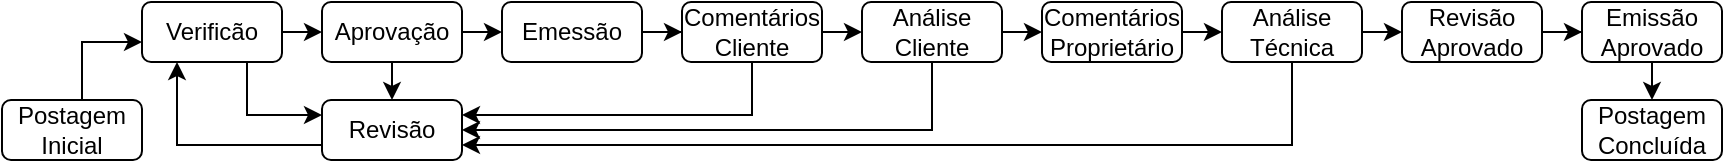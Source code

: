 <mxfile version="28.2.5">
  <diagram name="Página-1" id="5s2oXnH0Cc8e8BEYJKZX">
    <mxGraphModel dx="1139" dy="1738" grid="1" gridSize="10" guides="1" tooltips="1" connect="1" arrows="1" fold="1" page="1" pageScale="1" pageWidth="827" pageHeight="1169" math="0" shadow="0">
      <root>
        <mxCell id="0" />
        <mxCell id="1" parent="0" />
        <mxCell id="rPUSW20Cw1H4MXpb6hYK-1" value="" style="edgeStyle=orthogonalEdgeStyle;rounded=0;orthogonalLoop=1;jettySize=auto;html=1;fontFamily=Helvetica;fontSize=12;fontColor=default;" parent="1" source="rPUSW20Cw1H4MXpb6hYK-2" target="rPUSW20Cw1H4MXpb6hYK-7" edge="1">
          <mxGeometry relative="1" as="geometry">
            <Array as="points">
              <mxPoint x="40" y="-1130" />
            </Array>
          </mxGeometry>
        </mxCell>
        <mxCell id="rPUSW20Cw1H4MXpb6hYK-2" value="Postagem Inicial" style="whiteSpace=wrap;html=1;aspect=fixed;align=center;verticalAlign=middle;fontFamily=Helvetica;fontSize=12;fillColor=none;rounded=1;glass=0;rotation=0;" parent="1" vertex="1">
          <mxGeometry y="-1101" width="70" height="30" as="geometry" />
        </mxCell>
        <mxCell id="rPUSW20Cw1H4MXpb6hYK-3" style="edgeStyle=orthogonalEdgeStyle;rounded=0;orthogonalLoop=1;jettySize=auto;html=1;exitX=0;exitY=0.75;exitDx=0;exitDy=0;entryX=0.25;entryY=1;entryDx=0;entryDy=0;" parent="1" source="rPUSW20Cw1H4MXpb6hYK-4" target="rPUSW20Cw1H4MXpb6hYK-7" edge="1">
          <mxGeometry relative="1" as="geometry" />
        </mxCell>
        <mxCell id="rPUSW20Cw1H4MXpb6hYK-4" value="Revisão" style="whiteSpace=wrap;html=1;aspect=fixed;align=center;verticalAlign=middle;fontFamily=Helvetica;fontSize=12;fillColor=none;rounded=1;glass=0;rotation=0;" parent="1" vertex="1">
          <mxGeometry x="160" y="-1101" width="70" height="30" as="geometry" />
        </mxCell>
        <mxCell id="rPUSW20Cw1H4MXpb6hYK-5" style="edgeStyle=orthogonalEdgeStyle;rounded=0;orthogonalLoop=1;jettySize=auto;html=1;exitX=0.75;exitY=1;exitDx=0;exitDy=0;entryX=0;entryY=0.25;entryDx=0;entryDy=0;" parent="1" source="rPUSW20Cw1H4MXpb6hYK-7" target="rPUSW20Cw1H4MXpb6hYK-4" edge="1">
          <mxGeometry relative="1" as="geometry" />
        </mxCell>
        <mxCell id="rPUSW20Cw1H4MXpb6hYK-6" style="edgeStyle=orthogonalEdgeStyle;rounded=0;orthogonalLoop=1;jettySize=auto;html=1;exitX=1;exitY=0.5;exitDx=0;exitDy=0;entryX=0;entryY=0.5;entryDx=0;entryDy=0;" parent="1" source="rPUSW20Cw1H4MXpb6hYK-7" target="rPUSW20Cw1H4MXpb6hYK-10" edge="1">
          <mxGeometry relative="1" as="geometry" />
        </mxCell>
        <mxCell id="rPUSW20Cw1H4MXpb6hYK-7" value="Verificão" style="whiteSpace=wrap;html=1;aspect=fixed;align=center;verticalAlign=middle;fontFamily=Helvetica;fontSize=12;fillColor=none;rounded=1;glass=0;rotation=0;" parent="1" vertex="1">
          <mxGeometry x="70" y="-1150" width="70" height="30" as="geometry" />
        </mxCell>
        <mxCell id="rPUSW20Cw1H4MXpb6hYK-8" style="edgeStyle=orthogonalEdgeStyle;rounded=0;orthogonalLoop=1;jettySize=auto;html=1;exitX=0.5;exitY=1;exitDx=0;exitDy=0;entryX=0.5;entryY=0;entryDx=0;entryDy=0;" parent="1" source="rPUSW20Cw1H4MXpb6hYK-10" target="rPUSW20Cw1H4MXpb6hYK-4" edge="1">
          <mxGeometry relative="1" as="geometry" />
        </mxCell>
        <mxCell id="rPUSW20Cw1H4MXpb6hYK-9" style="edgeStyle=orthogonalEdgeStyle;rounded=0;orthogonalLoop=1;jettySize=auto;html=1;exitX=1;exitY=0.5;exitDx=0;exitDy=0;entryX=0;entryY=0.5;entryDx=0;entryDy=0;" parent="1" source="rPUSW20Cw1H4MXpb6hYK-10" target="rPUSW20Cw1H4MXpb6hYK-12" edge="1">
          <mxGeometry relative="1" as="geometry" />
        </mxCell>
        <mxCell id="rPUSW20Cw1H4MXpb6hYK-10" value="Aprovação" style="whiteSpace=wrap;html=1;aspect=fixed;align=center;verticalAlign=middle;fontFamily=Helvetica;fontSize=12;fillColor=none;rounded=1;glass=0;rotation=0;" parent="1" vertex="1">
          <mxGeometry x="160" y="-1150" width="70" height="30" as="geometry" />
        </mxCell>
        <mxCell id="rPUSW20Cw1H4MXpb6hYK-11" style="edgeStyle=orthogonalEdgeStyle;rounded=0;orthogonalLoop=1;jettySize=auto;html=1;exitX=1;exitY=0.5;exitDx=0;exitDy=0;" parent="1" source="rPUSW20Cw1H4MXpb6hYK-12" target="rPUSW20Cw1H4MXpb6hYK-15" edge="1">
          <mxGeometry relative="1" as="geometry" />
        </mxCell>
        <mxCell id="rPUSW20Cw1H4MXpb6hYK-12" value="Emessão" style="whiteSpace=wrap;html=1;aspect=fixed;align=center;verticalAlign=middle;fontFamily=Helvetica;fontSize=12;fillColor=none;rounded=1;glass=0;rotation=0;" parent="1" vertex="1">
          <mxGeometry x="250" y="-1150" width="70" height="30" as="geometry" />
        </mxCell>
        <mxCell id="rPUSW20Cw1H4MXpb6hYK-13" style="edgeStyle=orthogonalEdgeStyle;rounded=0;orthogonalLoop=1;jettySize=auto;html=1;exitX=0.5;exitY=1;exitDx=0;exitDy=0;entryX=1;entryY=0.25;entryDx=0;entryDy=0;fontFamily=Helvetica;fontSize=12;fontColor=default;" parent="1" source="rPUSW20Cw1H4MXpb6hYK-15" target="rPUSW20Cw1H4MXpb6hYK-4" edge="1">
          <mxGeometry relative="1" as="geometry" />
        </mxCell>
        <mxCell id="rPUSW20Cw1H4MXpb6hYK-14" style="edgeStyle=orthogonalEdgeStyle;rounded=0;orthogonalLoop=1;jettySize=auto;html=1;exitX=1;exitY=0.5;exitDx=0;exitDy=0;entryX=0;entryY=0.5;entryDx=0;entryDy=0;" parent="1" source="rPUSW20Cw1H4MXpb6hYK-15" target="rPUSW20Cw1H4MXpb6hYK-18" edge="1">
          <mxGeometry relative="1" as="geometry" />
        </mxCell>
        <mxCell id="rPUSW20Cw1H4MXpb6hYK-15" value="Comentários Cliente" style="whiteSpace=wrap;html=1;aspect=fixed;align=center;verticalAlign=middle;fontFamily=Helvetica;fontSize=12;fillColor=none;rounded=1;glass=0;rotation=0;" parent="1" vertex="1">
          <mxGeometry x="340" y="-1150" width="70" height="30" as="geometry" />
        </mxCell>
        <mxCell id="rPUSW20Cw1H4MXpb6hYK-16" style="edgeStyle=orthogonalEdgeStyle;rounded=0;orthogonalLoop=1;jettySize=auto;html=1;exitX=0.5;exitY=1;exitDx=0;exitDy=0;entryX=1;entryY=0.5;entryDx=0;entryDy=0;fontFamily=Helvetica;fontSize=12;fontColor=default;" parent="1" source="rPUSW20Cw1H4MXpb6hYK-18" target="rPUSW20Cw1H4MXpb6hYK-4" edge="1">
          <mxGeometry relative="1" as="geometry" />
        </mxCell>
        <mxCell id="rPUSW20Cw1H4MXpb6hYK-17" style="edgeStyle=orthogonalEdgeStyle;rounded=0;orthogonalLoop=1;jettySize=auto;html=1;exitX=1;exitY=0.5;exitDx=0;exitDy=0;entryX=0;entryY=0.5;entryDx=0;entryDy=0;" parent="1" source="rPUSW20Cw1H4MXpb6hYK-18" target="rPUSW20Cw1H4MXpb6hYK-20" edge="1">
          <mxGeometry relative="1" as="geometry" />
        </mxCell>
        <mxCell id="rPUSW20Cw1H4MXpb6hYK-18" value="Análise Cliente" style="whiteSpace=wrap;html=1;aspect=fixed;align=center;verticalAlign=middle;fontFamily=Helvetica;fontSize=12;fillColor=none;rounded=1;glass=0;rotation=0;" parent="1" vertex="1">
          <mxGeometry x="430" y="-1150" width="70" height="30" as="geometry" />
        </mxCell>
        <mxCell id="rPUSW20Cw1H4MXpb6hYK-19" style="edgeStyle=orthogonalEdgeStyle;rounded=0;orthogonalLoop=1;jettySize=auto;html=1;exitX=1;exitY=0.5;exitDx=0;exitDy=0;entryX=0;entryY=0.5;entryDx=0;entryDy=0;" parent="1" source="rPUSW20Cw1H4MXpb6hYK-20" target="rPUSW20Cw1H4MXpb6hYK-23" edge="1">
          <mxGeometry relative="1" as="geometry" />
        </mxCell>
        <mxCell id="rPUSW20Cw1H4MXpb6hYK-20" value="Comentários Proprietário" style="whiteSpace=wrap;html=1;aspect=fixed;align=center;verticalAlign=middle;fontFamily=Helvetica;fontSize=12;fillColor=none;rounded=1;glass=0;rotation=0;" parent="1" vertex="1">
          <mxGeometry x="520" y="-1150" width="70" height="30" as="geometry" />
        </mxCell>
        <mxCell id="rPUSW20Cw1H4MXpb6hYK-21" style="edgeStyle=orthogonalEdgeStyle;rounded=0;orthogonalLoop=1;jettySize=auto;html=1;exitX=0.5;exitY=1;exitDx=0;exitDy=0;entryX=1;entryY=0.75;entryDx=0;entryDy=0;" parent="1" source="rPUSW20Cw1H4MXpb6hYK-23" target="rPUSW20Cw1H4MXpb6hYK-4" edge="1">
          <mxGeometry relative="1" as="geometry" />
        </mxCell>
        <mxCell id="rPUSW20Cw1H4MXpb6hYK-22" style="edgeStyle=orthogonalEdgeStyle;rounded=0;orthogonalLoop=1;jettySize=auto;html=1;exitX=1;exitY=0.5;exitDx=0;exitDy=0;entryX=0;entryY=0.5;entryDx=0;entryDy=0;" parent="1" source="rPUSW20Cw1H4MXpb6hYK-23" target="rPUSW20Cw1H4MXpb6hYK-25" edge="1">
          <mxGeometry relative="1" as="geometry" />
        </mxCell>
        <mxCell id="rPUSW20Cw1H4MXpb6hYK-23" value="Análise Técnica" style="whiteSpace=wrap;html=1;aspect=fixed;align=center;verticalAlign=middle;fontFamily=Helvetica;fontSize=12;fillColor=none;rounded=1;glass=0;rotation=0;" parent="1" vertex="1">
          <mxGeometry x="610" y="-1150" width="70" height="30" as="geometry" />
        </mxCell>
        <mxCell id="rPUSW20Cw1H4MXpb6hYK-24" value="" style="edgeStyle=orthogonalEdgeStyle;rounded=0;orthogonalLoop=1;jettySize=auto;html=1;fontFamily=Helvetica;fontSize=12;fontColor=default;" parent="1" source="rPUSW20Cw1H4MXpb6hYK-25" target="rPUSW20Cw1H4MXpb6hYK-27" edge="1">
          <mxGeometry relative="1" as="geometry" />
        </mxCell>
        <mxCell id="rPUSW20Cw1H4MXpb6hYK-25" value="Revisão Aprovado" style="whiteSpace=wrap;html=1;aspect=fixed;align=center;verticalAlign=middle;fontFamily=Helvetica;fontSize=12;fillColor=none;rounded=1;glass=0;rotation=0;" parent="1" vertex="1">
          <mxGeometry x="700" y="-1150" width="70" height="30" as="geometry" />
        </mxCell>
        <mxCell id="rPUSW20Cw1H4MXpb6hYK-26" style="edgeStyle=orthogonalEdgeStyle;rounded=0;orthogonalLoop=1;jettySize=auto;html=1;exitX=0.5;exitY=1;exitDx=0;exitDy=0;entryX=0.5;entryY=0;entryDx=0;entryDy=0;" parent="1" source="rPUSW20Cw1H4MXpb6hYK-27" target="rPUSW20Cw1H4MXpb6hYK-28" edge="1">
          <mxGeometry relative="1" as="geometry" />
        </mxCell>
        <mxCell id="rPUSW20Cw1H4MXpb6hYK-27" value="Emissão Aprovado" style="whiteSpace=wrap;html=1;aspect=fixed;align=center;verticalAlign=middle;fontFamily=Helvetica;fontSize=12;fillColor=none;rounded=1;glass=0;rotation=0;" parent="1" vertex="1">
          <mxGeometry x="790" y="-1150" width="70" height="30" as="geometry" />
        </mxCell>
        <mxCell id="rPUSW20Cw1H4MXpb6hYK-28" value="Postagem Concluída" style="whiteSpace=wrap;html=1;aspect=fixed;align=center;verticalAlign=middle;fontFamily=Helvetica;fontSize=12;fillColor=none;rounded=1;glass=0;rotation=0;" parent="1" vertex="1">
          <mxGeometry x="790" y="-1101" width="70" height="30" as="geometry" />
        </mxCell>
      </root>
    </mxGraphModel>
  </diagram>
</mxfile>
